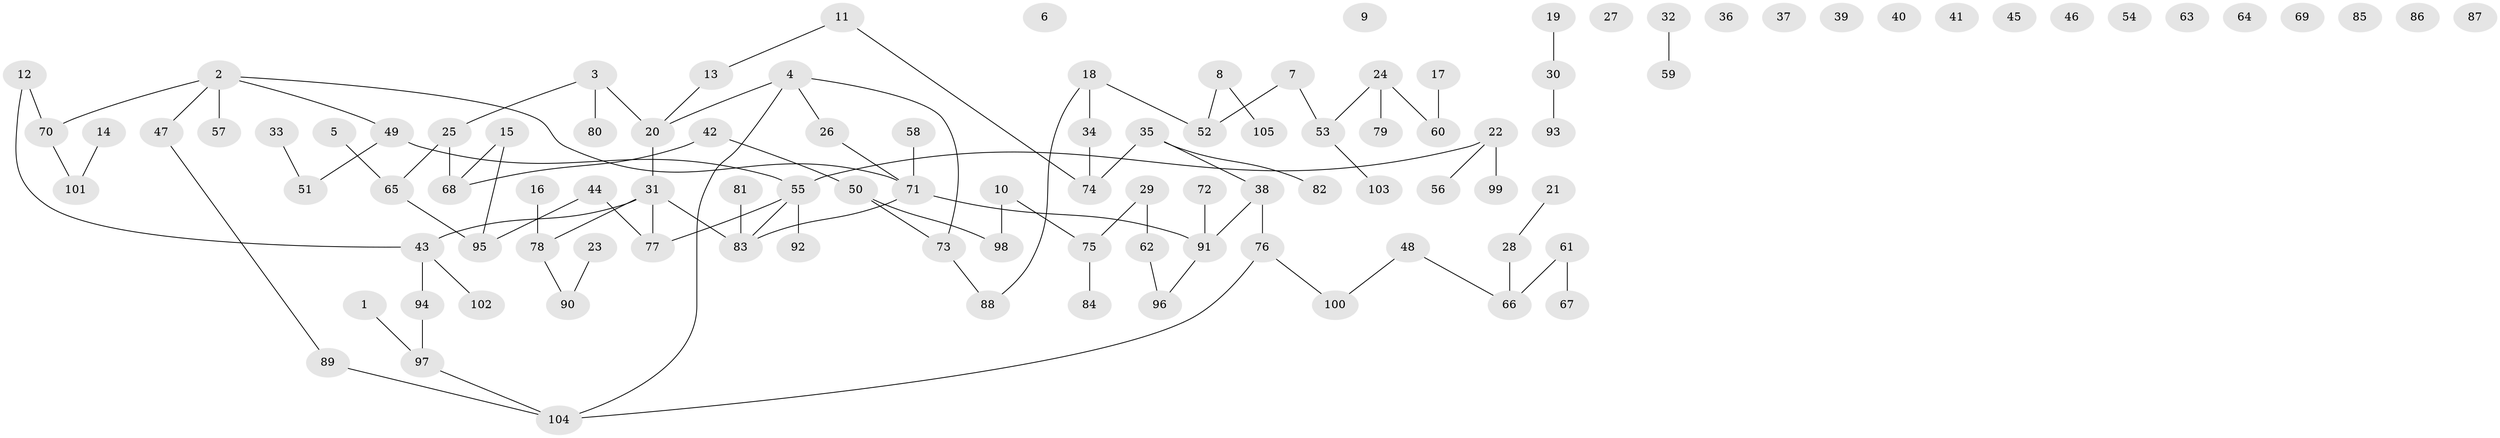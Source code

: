 // coarse degree distribution, {1: 0.25, 6: 0.013888888888888888, 5: 0.041666666666666664, 4: 0.06944444444444445, 0: 0.25, 3: 0.16666666666666666, 2: 0.19444444444444445, 7: 0.013888888888888888}
// Generated by graph-tools (version 1.1) at 2025/41/03/06/25 10:41:23]
// undirected, 105 vertices, 98 edges
graph export_dot {
graph [start="1"]
  node [color=gray90,style=filled];
  1;
  2;
  3;
  4;
  5;
  6;
  7;
  8;
  9;
  10;
  11;
  12;
  13;
  14;
  15;
  16;
  17;
  18;
  19;
  20;
  21;
  22;
  23;
  24;
  25;
  26;
  27;
  28;
  29;
  30;
  31;
  32;
  33;
  34;
  35;
  36;
  37;
  38;
  39;
  40;
  41;
  42;
  43;
  44;
  45;
  46;
  47;
  48;
  49;
  50;
  51;
  52;
  53;
  54;
  55;
  56;
  57;
  58;
  59;
  60;
  61;
  62;
  63;
  64;
  65;
  66;
  67;
  68;
  69;
  70;
  71;
  72;
  73;
  74;
  75;
  76;
  77;
  78;
  79;
  80;
  81;
  82;
  83;
  84;
  85;
  86;
  87;
  88;
  89;
  90;
  91;
  92;
  93;
  94;
  95;
  96;
  97;
  98;
  99;
  100;
  101;
  102;
  103;
  104;
  105;
  1 -- 97;
  2 -- 47;
  2 -- 49;
  2 -- 57;
  2 -- 70;
  2 -- 71;
  3 -- 20;
  3 -- 25;
  3 -- 80;
  4 -- 20;
  4 -- 26;
  4 -- 73;
  4 -- 104;
  5 -- 65;
  7 -- 52;
  7 -- 53;
  8 -- 52;
  8 -- 105;
  10 -- 75;
  10 -- 98;
  11 -- 13;
  11 -- 74;
  12 -- 43;
  12 -- 70;
  13 -- 20;
  14 -- 101;
  15 -- 68;
  15 -- 95;
  16 -- 78;
  17 -- 60;
  18 -- 34;
  18 -- 52;
  18 -- 88;
  19 -- 30;
  20 -- 31;
  21 -- 28;
  22 -- 55;
  22 -- 56;
  22 -- 99;
  23 -- 90;
  24 -- 53;
  24 -- 60;
  24 -- 79;
  25 -- 65;
  25 -- 68;
  26 -- 71;
  28 -- 66;
  29 -- 62;
  29 -- 75;
  30 -- 93;
  31 -- 43;
  31 -- 77;
  31 -- 78;
  31 -- 83;
  32 -- 59;
  33 -- 51;
  34 -- 74;
  35 -- 38;
  35 -- 74;
  35 -- 82;
  38 -- 76;
  38 -- 91;
  42 -- 50;
  42 -- 68;
  43 -- 94;
  43 -- 102;
  44 -- 77;
  44 -- 95;
  47 -- 89;
  48 -- 66;
  48 -- 100;
  49 -- 51;
  49 -- 55;
  50 -- 73;
  50 -- 98;
  53 -- 103;
  55 -- 77;
  55 -- 83;
  55 -- 92;
  58 -- 71;
  61 -- 66;
  61 -- 67;
  62 -- 96;
  65 -- 95;
  70 -- 101;
  71 -- 83;
  71 -- 91;
  72 -- 91;
  73 -- 88;
  75 -- 84;
  76 -- 100;
  76 -- 104;
  78 -- 90;
  81 -- 83;
  89 -- 104;
  91 -- 96;
  94 -- 97;
  97 -- 104;
}

